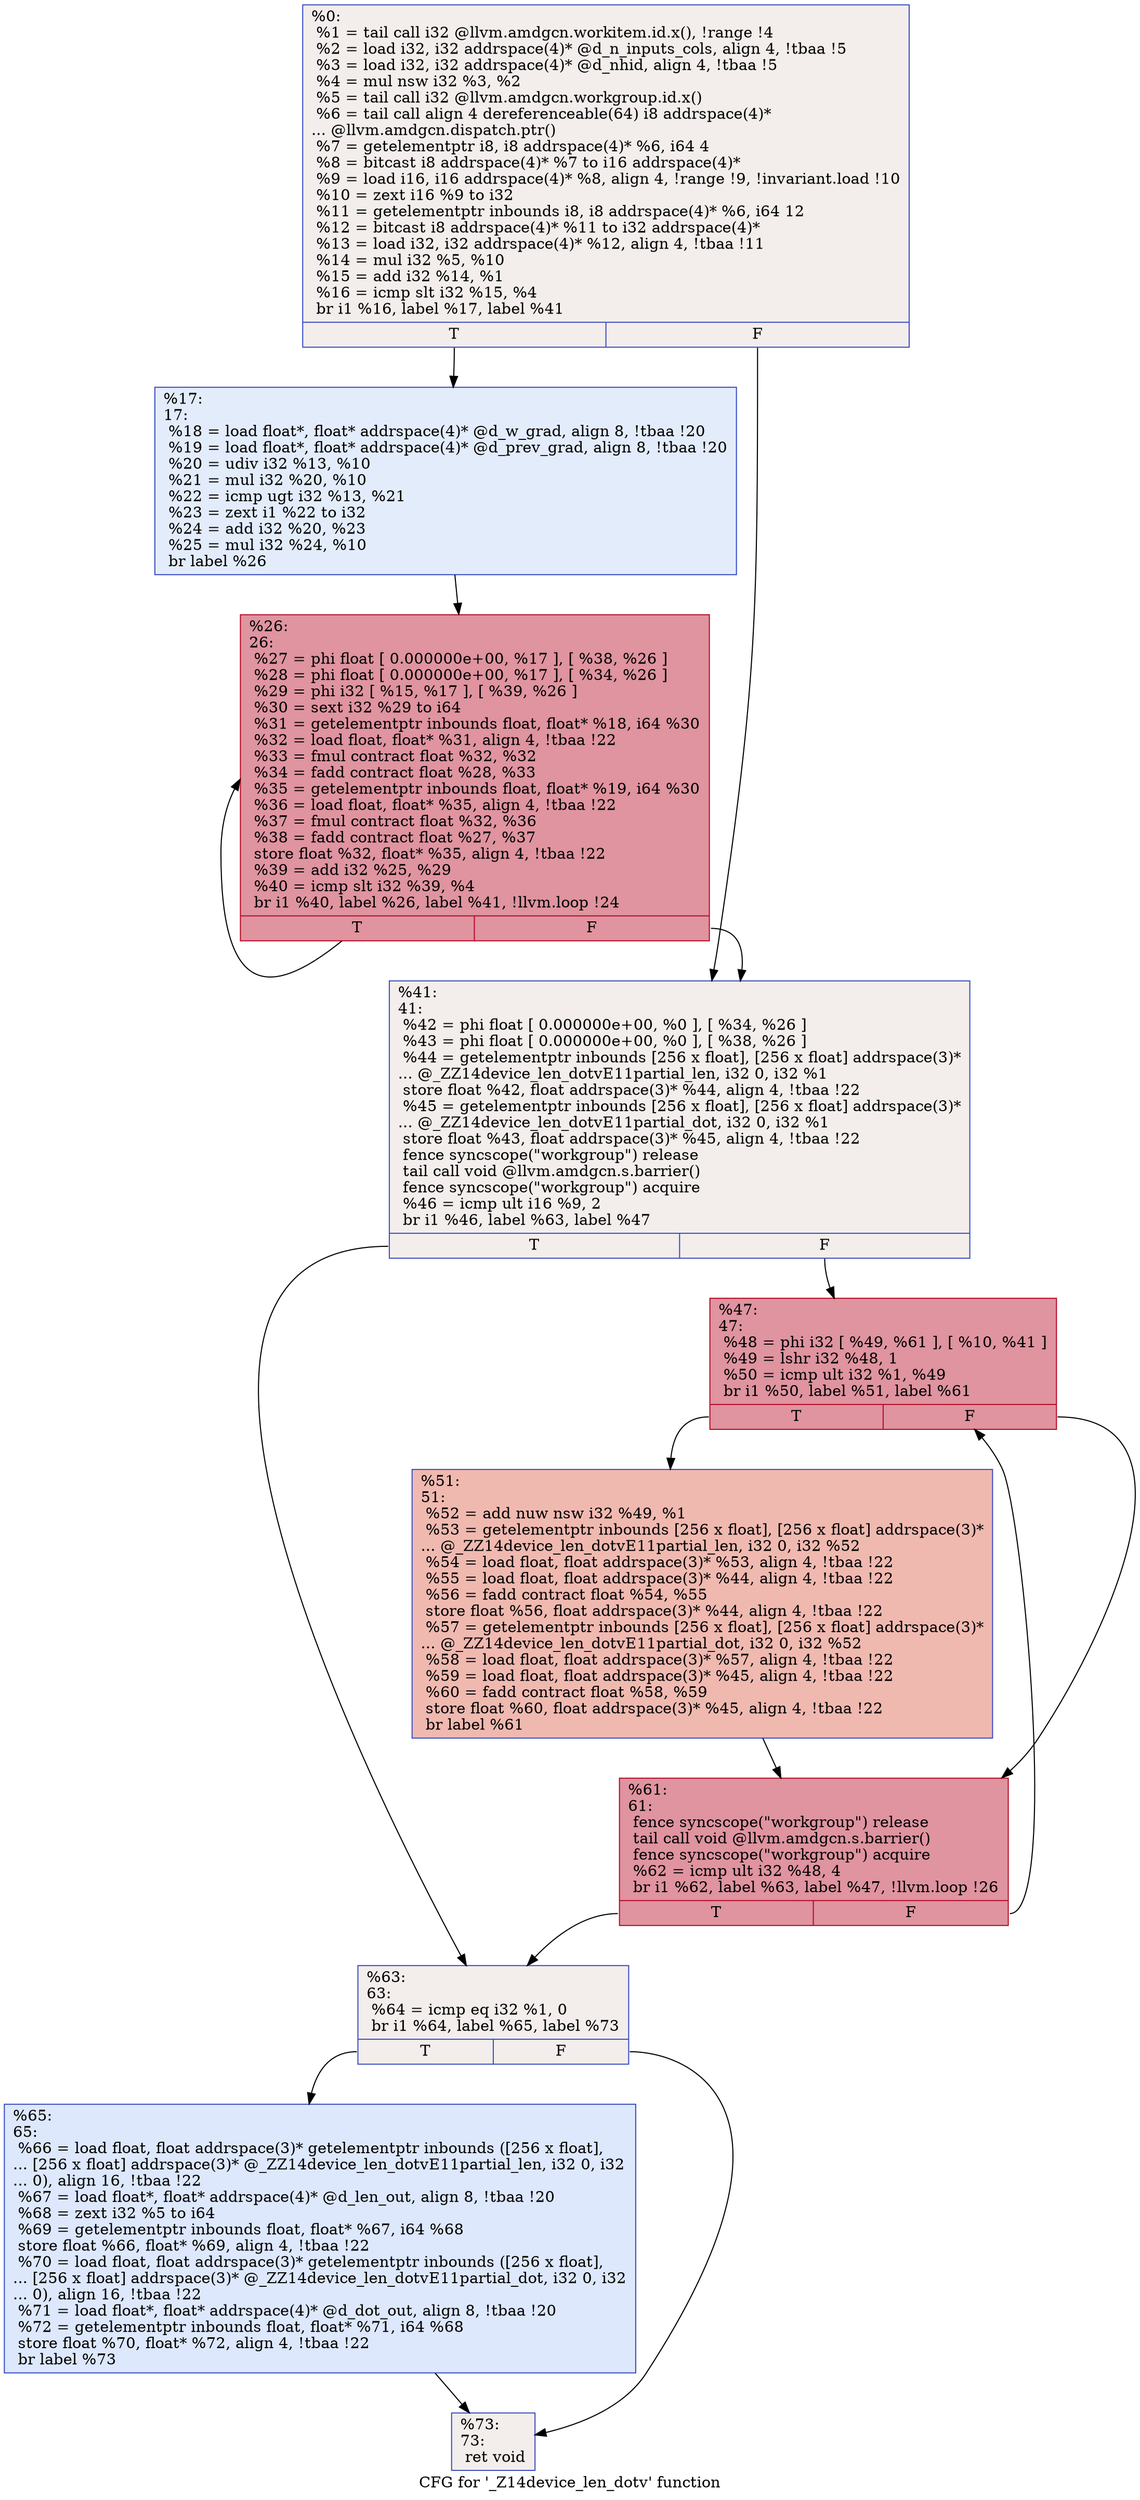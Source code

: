 digraph "CFG for '_Z14device_len_dotv' function" {
	label="CFG for '_Z14device_len_dotv' function";

	Node0x634c3e0 [shape=record,color="#3d50c3ff", style=filled, fillcolor="#e3d9d370",label="{%0:\l  %1 = tail call i32 @llvm.amdgcn.workitem.id.x(), !range !4\l  %2 = load i32, i32 addrspace(4)* @d_n_inputs_cols, align 4, !tbaa !5\l  %3 = load i32, i32 addrspace(4)* @d_nhid, align 4, !tbaa !5\l  %4 = mul nsw i32 %3, %2\l  %5 = tail call i32 @llvm.amdgcn.workgroup.id.x()\l  %6 = tail call align 4 dereferenceable(64) i8 addrspace(4)*\l... @llvm.amdgcn.dispatch.ptr()\l  %7 = getelementptr i8, i8 addrspace(4)* %6, i64 4\l  %8 = bitcast i8 addrspace(4)* %7 to i16 addrspace(4)*\l  %9 = load i16, i16 addrspace(4)* %8, align 4, !range !9, !invariant.load !10\l  %10 = zext i16 %9 to i32\l  %11 = getelementptr inbounds i8, i8 addrspace(4)* %6, i64 12\l  %12 = bitcast i8 addrspace(4)* %11 to i32 addrspace(4)*\l  %13 = load i32, i32 addrspace(4)* %12, align 4, !tbaa !11\l  %14 = mul i32 %5, %10\l  %15 = add i32 %14, %1\l  %16 = icmp slt i32 %15, %4\l  br i1 %16, label %17, label %41\l|{<s0>T|<s1>F}}"];
	Node0x634c3e0:s0 -> Node0x634da10;
	Node0x634c3e0:s1 -> Node0x634dfc0;
	Node0x634da10 [shape=record,color="#3d50c3ff", style=filled, fillcolor="#bfd3f670",label="{%17:\l17:                                               \l  %18 = load float*, float* addrspace(4)* @d_w_grad, align 8, !tbaa !20\l  %19 = load float*, float* addrspace(4)* @d_prev_grad, align 8, !tbaa !20\l  %20 = udiv i32 %13, %10\l  %21 = mul i32 %20, %10\l  %22 = icmp ugt i32 %13, %21\l  %23 = zext i1 %22 to i32\l  %24 = add i32 %20, %23\l  %25 = mul i32 %24, %10\l  br label %26\l}"];
	Node0x634da10 -> Node0x634f5e0;
	Node0x634f5e0 [shape=record,color="#b70d28ff", style=filled, fillcolor="#b70d2870",label="{%26:\l26:                                               \l  %27 = phi float [ 0.000000e+00, %17 ], [ %38, %26 ]\l  %28 = phi float [ 0.000000e+00, %17 ], [ %34, %26 ]\l  %29 = phi i32 [ %15, %17 ], [ %39, %26 ]\l  %30 = sext i32 %29 to i64\l  %31 = getelementptr inbounds float, float* %18, i64 %30\l  %32 = load float, float* %31, align 4, !tbaa !22\l  %33 = fmul contract float %32, %32\l  %34 = fadd contract float %28, %33\l  %35 = getelementptr inbounds float, float* %19, i64 %30\l  %36 = load float, float* %35, align 4, !tbaa !22\l  %37 = fmul contract float %32, %36\l  %38 = fadd contract float %27, %37\l  store float %32, float* %35, align 4, !tbaa !22\l  %39 = add i32 %25, %29\l  %40 = icmp slt i32 %39, %4\l  br i1 %40, label %26, label %41, !llvm.loop !24\l|{<s0>T|<s1>F}}"];
	Node0x634f5e0:s0 -> Node0x634f5e0;
	Node0x634f5e0:s1 -> Node0x634dfc0;
	Node0x634dfc0 [shape=record,color="#3d50c3ff", style=filled, fillcolor="#e3d9d370",label="{%41:\l41:                                               \l  %42 = phi float [ 0.000000e+00, %0 ], [ %34, %26 ]\l  %43 = phi float [ 0.000000e+00, %0 ], [ %38, %26 ]\l  %44 = getelementptr inbounds [256 x float], [256 x float] addrspace(3)*\l... @_ZZ14device_len_dotvE11partial_len, i32 0, i32 %1\l  store float %42, float addrspace(3)* %44, align 4, !tbaa !22\l  %45 = getelementptr inbounds [256 x float], [256 x float] addrspace(3)*\l... @_ZZ14device_len_dotvE11partial_dot, i32 0, i32 %1\l  store float %43, float addrspace(3)* %45, align 4, !tbaa !22\l  fence syncscope(\"workgroup\") release\l  tail call void @llvm.amdgcn.s.barrier()\l  fence syncscope(\"workgroup\") acquire\l  %46 = icmp ult i16 %9, 2\l  br i1 %46, label %63, label %47\l|{<s0>T|<s1>F}}"];
	Node0x634dfc0:s0 -> Node0x6351b40;
	Node0x634dfc0:s1 -> Node0x6351bd0;
	Node0x6351bd0 [shape=record,color="#b70d28ff", style=filled, fillcolor="#b70d2870",label="{%47:\l47:                                               \l  %48 = phi i32 [ %49, %61 ], [ %10, %41 ]\l  %49 = lshr i32 %48, 1\l  %50 = icmp ult i32 %1, %49\l  br i1 %50, label %51, label %61\l|{<s0>T|<s1>F}}"];
	Node0x6351bd0:s0 -> Node0x6351fa0;
	Node0x6351bd0:s1 -> Node0x6351d10;
	Node0x6351fa0 [shape=record,color="#3d50c3ff", style=filled, fillcolor="#de614d70",label="{%51:\l51:                                               \l  %52 = add nuw nsw i32 %49, %1\l  %53 = getelementptr inbounds [256 x float], [256 x float] addrspace(3)*\l... @_ZZ14device_len_dotvE11partial_len, i32 0, i32 %52\l  %54 = load float, float addrspace(3)* %53, align 4, !tbaa !22\l  %55 = load float, float addrspace(3)* %44, align 4, !tbaa !22\l  %56 = fadd contract float %54, %55\l  store float %56, float addrspace(3)* %44, align 4, !tbaa !22\l  %57 = getelementptr inbounds [256 x float], [256 x float] addrspace(3)*\l... @_ZZ14device_len_dotvE11partial_dot, i32 0, i32 %52\l  %58 = load float, float addrspace(3)* %57, align 4, !tbaa !22\l  %59 = load float, float addrspace(3)* %45, align 4, !tbaa !22\l  %60 = fadd contract float %58, %59\l  store float %60, float addrspace(3)* %45, align 4, !tbaa !22\l  br label %61\l}"];
	Node0x6351fa0 -> Node0x6351d10;
	Node0x6351d10 [shape=record,color="#b70d28ff", style=filled, fillcolor="#b70d2870",label="{%61:\l61:                                               \l  fence syncscope(\"workgroup\") release\l  tail call void @llvm.amdgcn.s.barrier()\l  fence syncscope(\"workgroup\") acquire\l  %62 = icmp ult i32 %48, 4\l  br i1 %62, label %63, label %47, !llvm.loop !26\l|{<s0>T|<s1>F}}"];
	Node0x6351d10:s0 -> Node0x6351b40;
	Node0x6351d10:s1 -> Node0x6351bd0;
	Node0x6351b40 [shape=record,color="#3d50c3ff", style=filled, fillcolor="#e3d9d370",label="{%63:\l63:                                               \l  %64 = icmp eq i32 %1, 0\l  br i1 %64, label %65, label %73\l|{<s0>T|<s1>F}}"];
	Node0x6351b40:s0 -> Node0x6350710;
	Node0x6351b40:s1 -> Node0x6350760;
	Node0x6350710 [shape=record,color="#3d50c3ff", style=filled, fillcolor="#b2ccfb70",label="{%65:\l65:                                               \l  %66 = load float, float addrspace(3)* getelementptr inbounds ([256 x float],\l... [256 x float] addrspace(3)* @_ZZ14device_len_dotvE11partial_len, i32 0, i32\l... 0), align 16, !tbaa !22\l  %67 = load float*, float* addrspace(4)* @d_len_out, align 8, !tbaa !20\l  %68 = zext i32 %5 to i64\l  %69 = getelementptr inbounds float, float* %67, i64 %68\l  store float %66, float* %69, align 4, !tbaa !22\l  %70 = load float, float addrspace(3)* getelementptr inbounds ([256 x float],\l... [256 x float] addrspace(3)* @_ZZ14device_len_dotvE11partial_dot, i32 0, i32\l... 0), align 16, !tbaa !22\l  %71 = load float*, float* addrspace(4)* @d_dot_out, align 8, !tbaa !20\l  %72 = getelementptr inbounds float, float* %71, i64 %68\l  store float %70, float* %72, align 4, !tbaa !22\l  br label %73\l}"];
	Node0x6350710 -> Node0x6350760;
	Node0x6350760 [shape=record,color="#3d50c3ff", style=filled, fillcolor="#e3d9d370",label="{%73:\l73:                                               \l  ret void\l}"];
}
